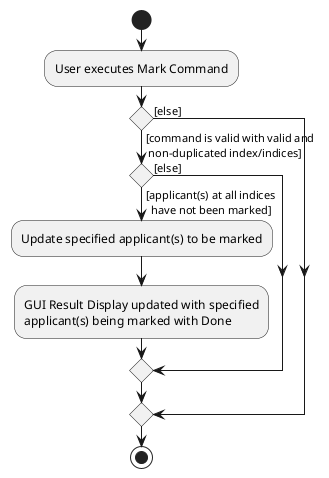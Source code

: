 @startuml

start
:User executes Mark Command;

'Since the beta syntax does not support placing the condition outside the
'diamond we place it as the true branch instead.

if () then ([command is valid with valid and
 non-duplicated index/indices])

    if () then ([applicant(s) at all indices
  have not been marked])

    :Update specified applicant(s) to be marked;

    :GUI Result Display updated with specified
    applicant(s) being marked with Done;

    else ([else])

    endif

else([else])


endif
stop

@enduml
